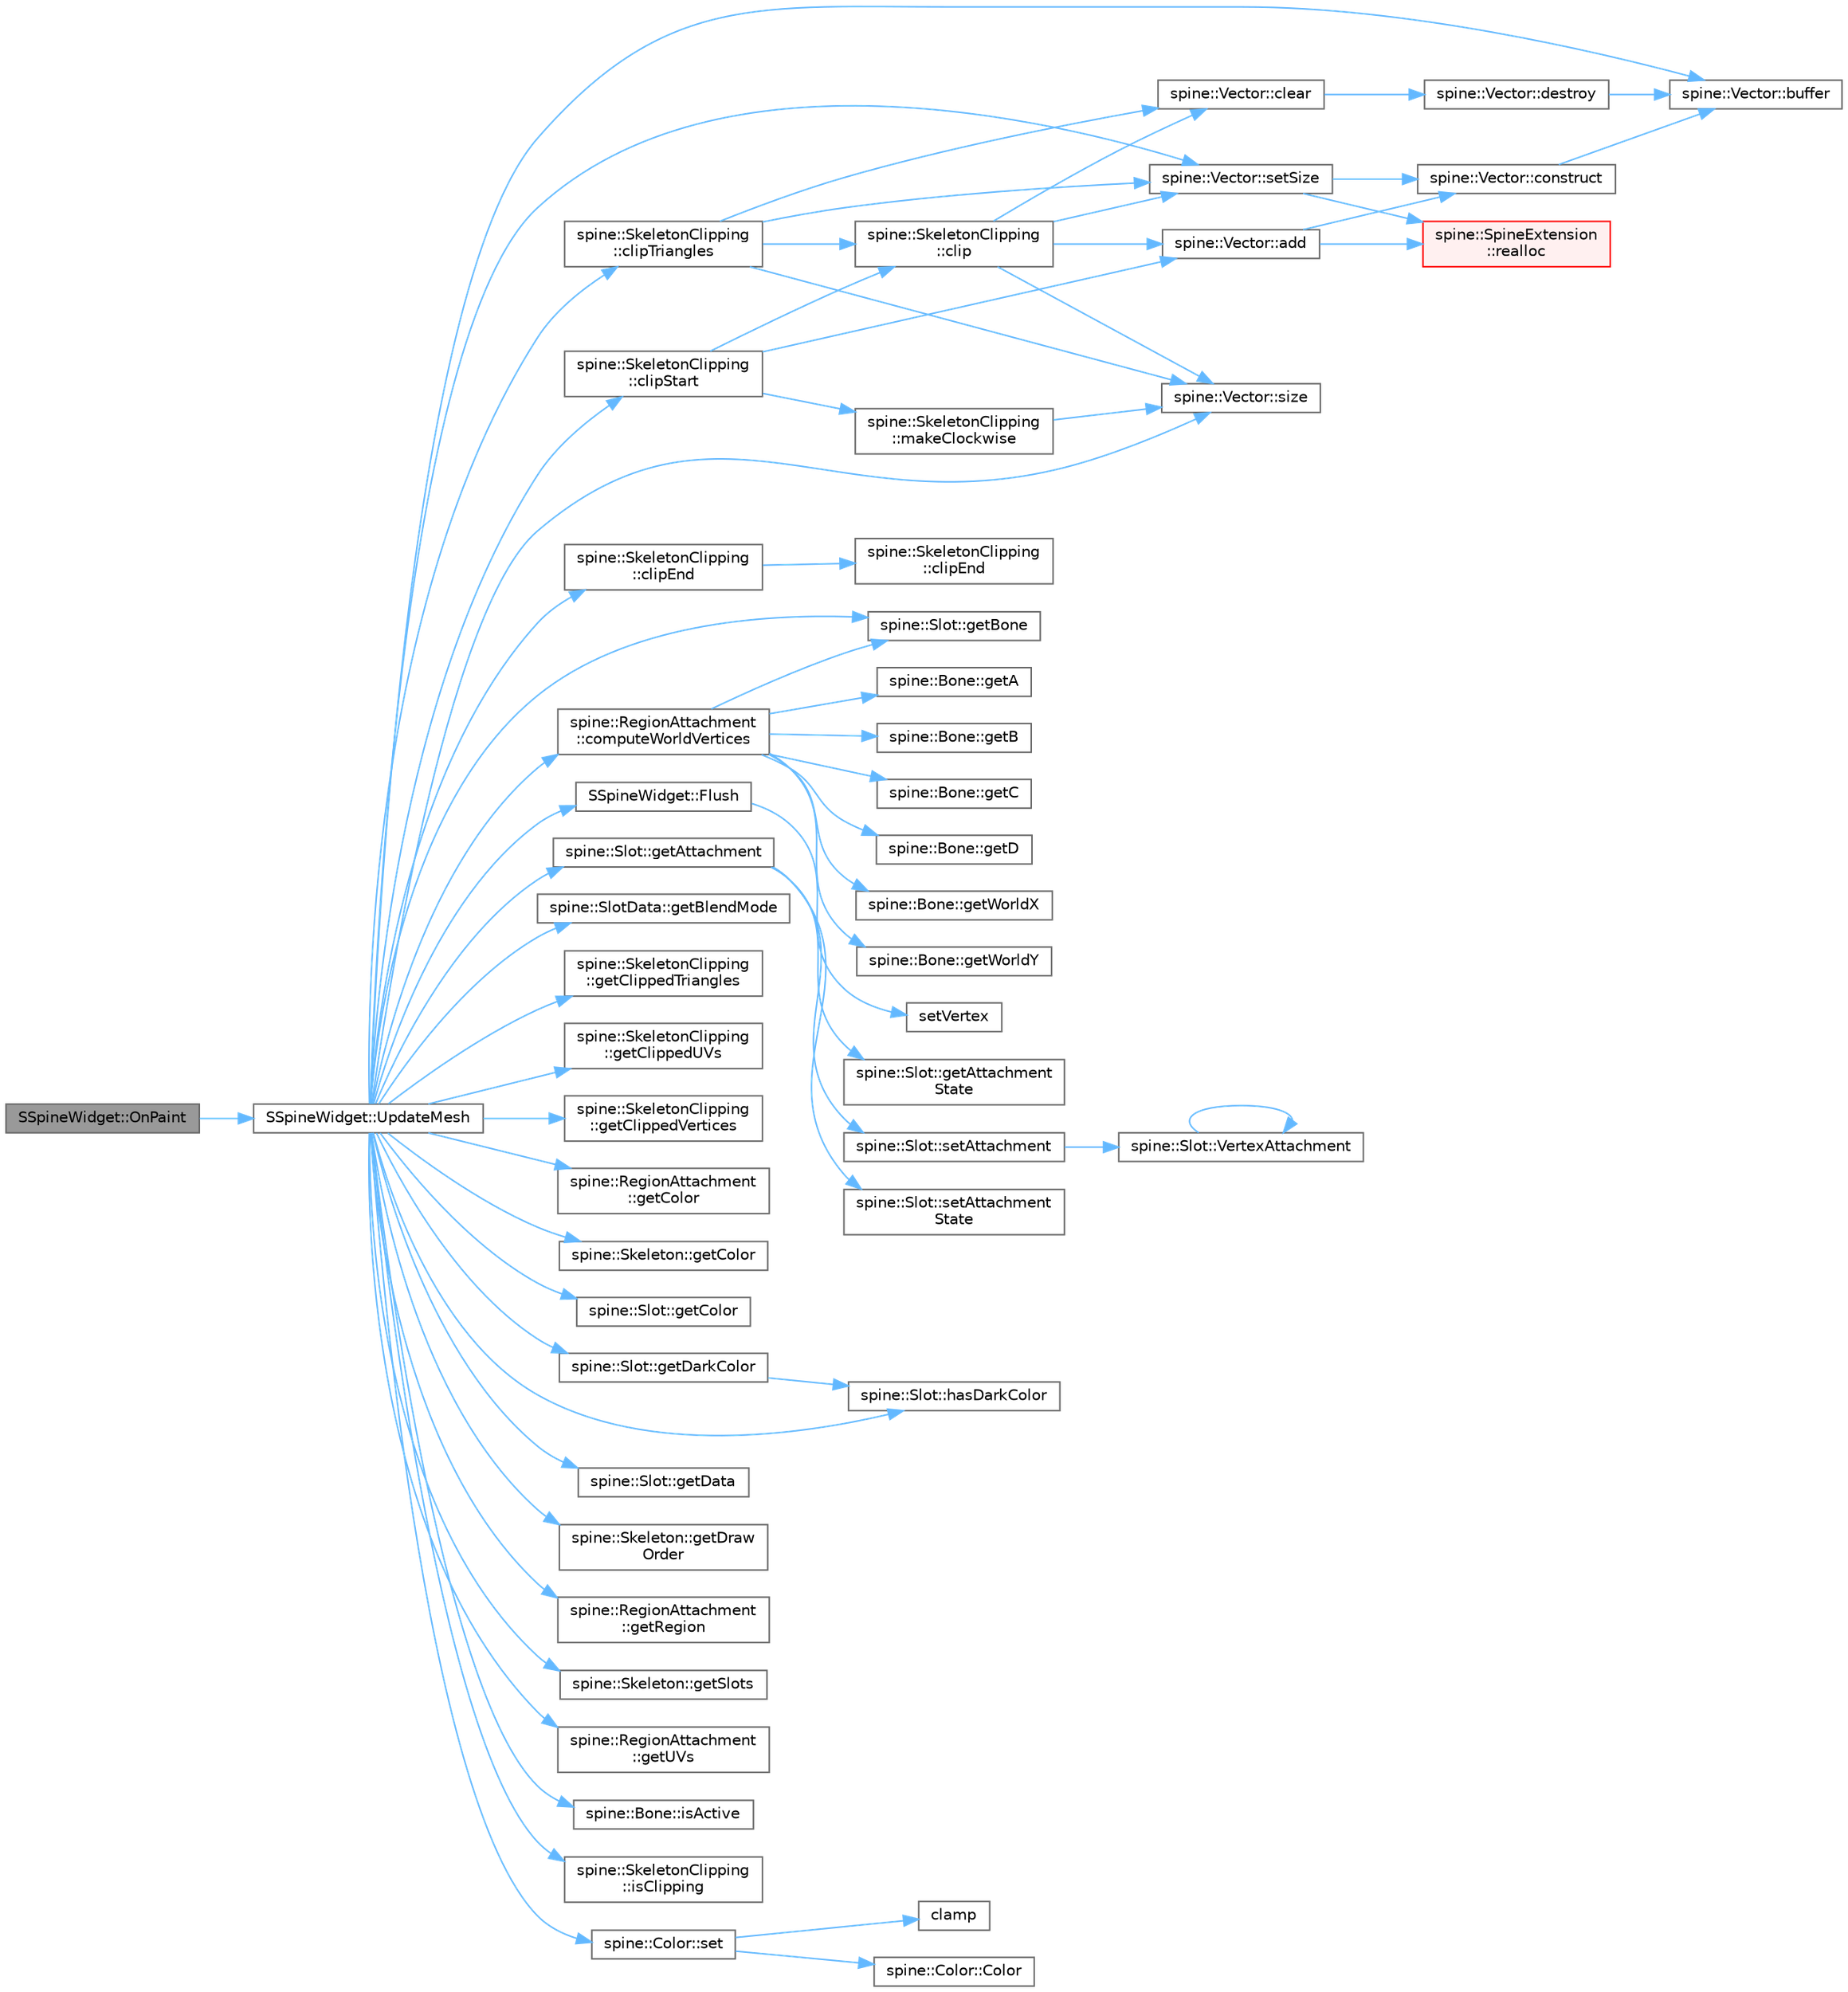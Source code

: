 digraph "SSpineWidget::OnPaint"
{
 // LATEX_PDF_SIZE
  bgcolor="transparent";
  edge [fontname=Helvetica,fontsize=10,labelfontname=Helvetica,labelfontsize=10];
  node [fontname=Helvetica,fontsize=10,shape=box,height=0.2,width=0.4];
  rankdir="LR";
  Node1 [id="Node000001",label="SSpineWidget::OnPaint",height=0.2,width=0.4,color="gray40", fillcolor="grey60", style="filled", fontcolor="black",tooltip=" "];
  Node1 -> Node2 [id="edge65_Node000001_Node000002",color="steelblue1",style="solid",tooltip=" "];
  Node2 [id="Node000002",label="SSpineWidget::UpdateMesh",height=0.2,width=0.4,color="grey40", fillcolor="white", style="filled",URL="$class_s_spine_widget.html#a1a21e6023f294f6748f8df6bf3f1eccb",tooltip=" "];
  Node2 -> Node3 [id="edge66_Node000002_Node000003",color="steelblue1",style="solid",tooltip=" "];
  Node3 [id="Node000003",label="spine::Vector::buffer",height=0.2,width=0.4,color="grey40", fillcolor="white", style="filled",URL="$classspine_1_1_vector.html#a51e5c426b03098af297e10efdaf52e22",tooltip=" "];
  Node2 -> Node4 [id="edge67_Node000002_Node000004",color="steelblue1",style="solid",tooltip=" "];
  Node4 [id="Node000004",label="spine::SkeletonClipping\l::clipEnd",height=0.2,width=0.4,color="grey40", fillcolor="white", style="filled",URL="$classspine_1_1_skeleton_clipping.html#a11fa3dc8501d348f0a23a110e2eed5d5",tooltip=" "];
  Node4 -> Node5 [id="edge68_Node000004_Node000005",color="steelblue1",style="solid",tooltip=" "];
  Node5 [id="Node000005",label="spine::SkeletonClipping\l::clipEnd",height=0.2,width=0.4,color="grey40", fillcolor="white", style="filled",URL="$classspine_1_1_skeleton_clipping.html#a11490e8c4e91771599c732436cd0cdfe",tooltip=" "];
  Node2 -> Node6 [id="edge69_Node000002_Node000006",color="steelblue1",style="solid",tooltip=" "];
  Node6 [id="Node000006",label="spine::SkeletonClipping\l::clipStart",height=0.2,width=0.4,color="grey40", fillcolor="white", style="filled",URL="$classspine_1_1_skeleton_clipping.html#afd2fb8e8b5813758d20b990bb22d3405",tooltip=" "];
  Node6 -> Node7 [id="edge70_Node000006_Node000007",color="steelblue1",style="solid",tooltip=" "];
  Node7 [id="Node000007",label="spine::Vector::add",height=0.2,width=0.4,color="grey40", fillcolor="white", style="filled",URL="$classspine_1_1_vector.html#ae2e7551c569fe19dd9d4528e2eaaf940",tooltip=" "];
  Node7 -> Node8 [id="edge71_Node000007_Node000008",color="steelblue1",style="solid",tooltip=" "];
  Node8 [id="Node000008",label="spine::Vector::construct",height=0.2,width=0.4,color="grey40", fillcolor="white", style="filled",URL="$classspine_1_1_vector.html#abfde582e65af47f6402e4bbdbd8a342c",tooltip=" "];
  Node8 -> Node3 [id="edge72_Node000008_Node000003",color="steelblue1",style="solid",tooltip=" "];
  Node7 -> Node9 [id="edge73_Node000007_Node000009",color="steelblue1",style="solid",tooltip=" "];
  Node9 [id="Node000009",label="spine::SpineExtension\l::realloc",height=0.2,width=0.4,color="red", fillcolor="#FFF0F0", style="filled",URL="$classspine_1_1_spine_extension.html#a7193fd3fa608111c02d744b46281cfed",tooltip=" "];
  Node6 -> Node13 [id="edge74_Node000006_Node000013",color="steelblue1",style="solid",tooltip=" "];
  Node13 [id="Node000013",label="spine::SkeletonClipping\l::clip",height=0.2,width=0.4,color="grey40", fillcolor="white", style="filled",URL="$classspine_1_1_skeleton_clipping.html#a8d1c2ea59855216093e61d80d66e6974",tooltip=" "];
  Node13 -> Node7 [id="edge75_Node000013_Node000007",color="steelblue1",style="solid",tooltip=" "];
  Node13 -> Node14 [id="edge76_Node000013_Node000014",color="steelblue1",style="solid",tooltip=" "];
  Node14 [id="Node000014",label="spine::Vector::clear",height=0.2,width=0.4,color="grey40", fillcolor="white", style="filled",URL="$classspine_1_1_vector.html#a7e0da3564f29ad09f6041612389f7082",tooltip=" "];
  Node14 -> Node15 [id="edge77_Node000014_Node000015",color="steelblue1",style="solid",tooltip=" "];
  Node15 [id="Node000015",label="spine::Vector::destroy",height=0.2,width=0.4,color="grey40", fillcolor="white", style="filled",URL="$classspine_1_1_vector.html#aeda35bcc9bbf107e3120818a0047cca9",tooltip=" "];
  Node15 -> Node3 [id="edge78_Node000015_Node000003",color="steelblue1",style="solid",tooltip=" "];
  Node13 -> Node16 [id="edge79_Node000013_Node000016",color="steelblue1",style="solid",tooltip=" "];
  Node16 [id="Node000016",label="spine::Vector::setSize",height=0.2,width=0.4,color="grey40", fillcolor="white", style="filled",URL="$classspine_1_1_vector.html#afc7cd327140907874b8c8b4a7bca689e",tooltip=" "];
  Node16 -> Node8 [id="edge80_Node000016_Node000008",color="steelblue1",style="solid",tooltip=" "];
  Node16 -> Node9 [id="edge81_Node000016_Node000009",color="steelblue1",style="solid",tooltip=" "];
  Node13 -> Node17 [id="edge82_Node000013_Node000017",color="steelblue1",style="solid",tooltip=" "];
  Node17 [id="Node000017",label="spine::Vector::size",height=0.2,width=0.4,color="grey40", fillcolor="white", style="filled",URL="$classspine_1_1_vector.html#a9a93bc1e4174a3abf92154b3c1017542",tooltip=" "];
  Node6 -> Node18 [id="edge83_Node000006_Node000018",color="steelblue1",style="solid",tooltip=" "];
  Node18 [id="Node000018",label="spine::SkeletonClipping\l::makeClockwise",height=0.2,width=0.4,color="grey40", fillcolor="white", style="filled",URL="$classspine_1_1_skeleton_clipping.html#a8936829949b353cf7c2d09a91c6f12f1",tooltip=" "];
  Node18 -> Node17 [id="edge84_Node000018_Node000017",color="steelblue1",style="solid",tooltip=" "];
  Node2 -> Node19 [id="edge85_Node000002_Node000019",color="steelblue1",style="solid",tooltip=" "];
  Node19 [id="Node000019",label="spine::SkeletonClipping\l::clipTriangles",height=0.2,width=0.4,color="grey40", fillcolor="white", style="filled",URL="$classspine_1_1_skeleton_clipping.html#aec0e19eb248a06c1fd52ed6c1cae18b8",tooltip=" "];
  Node19 -> Node14 [id="edge86_Node000019_Node000014",color="steelblue1",style="solid",tooltip=" "];
  Node19 -> Node13 [id="edge87_Node000019_Node000013",color="steelblue1",style="solid",tooltip=" "];
  Node19 -> Node16 [id="edge88_Node000019_Node000016",color="steelblue1",style="solid",tooltip=" "];
  Node19 -> Node17 [id="edge89_Node000019_Node000017",color="steelblue1",style="solid",tooltip=" "];
  Node2 -> Node20 [id="edge90_Node000002_Node000020",color="steelblue1",style="solid",tooltip=" "];
  Node20 [id="Node000020",label="spine::RegionAttachment\l::computeWorldVertices",height=0.2,width=0.4,color="grey40", fillcolor="white", style="filled",URL="$classspine_1_1_region_attachment.html#aff6093b5fdcab5375c2d8b068231e66e",tooltip=" "];
  Node20 -> Node21 [id="edge91_Node000020_Node000021",color="steelblue1",style="solid",tooltip=" "];
  Node21 [id="Node000021",label="spine::Bone::getA",height=0.2,width=0.4,color="grey40", fillcolor="white", style="filled",URL="$classspine_1_1_bone.html#ad1bf794d4403f999c8f7b9f836df66d6",tooltip=" "];
  Node20 -> Node22 [id="edge92_Node000020_Node000022",color="steelblue1",style="solid",tooltip=" "];
  Node22 [id="Node000022",label="spine::Bone::getB",height=0.2,width=0.4,color="grey40", fillcolor="white", style="filled",URL="$classspine_1_1_bone.html#a058d5c49c47ceede5807b162410a1694",tooltip=" "];
  Node20 -> Node23 [id="edge93_Node000020_Node000023",color="steelblue1",style="solid",tooltip=" "];
  Node23 [id="Node000023",label="spine::Slot::getBone",height=0.2,width=0.4,color="grey40", fillcolor="white", style="filled",URL="$classspine_1_1_slot.html#a70e34507eb281998a242b6466b8465b6",tooltip=" "];
  Node20 -> Node24 [id="edge94_Node000020_Node000024",color="steelblue1",style="solid",tooltip=" "];
  Node24 [id="Node000024",label="spine::Bone::getC",height=0.2,width=0.4,color="grey40", fillcolor="white", style="filled",URL="$classspine_1_1_bone.html#a3d65d6d037c98373ee8f50c8eb8ecb9d",tooltip=" "];
  Node20 -> Node25 [id="edge95_Node000020_Node000025",color="steelblue1",style="solid",tooltip=" "];
  Node25 [id="Node000025",label="spine::Bone::getD",height=0.2,width=0.4,color="grey40", fillcolor="white", style="filled",URL="$classspine_1_1_bone.html#a5966f13d167734f5cceafca71892f5ec",tooltip=" "];
  Node20 -> Node26 [id="edge96_Node000020_Node000026",color="steelblue1",style="solid",tooltip=" "];
  Node26 [id="Node000026",label="spine::Bone::getWorldX",height=0.2,width=0.4,color="grey40", fillcolor="white", style="filled",URL="$classspine_1_1_bone.html#a31d0b696d1599e91547485b299ac0177",tooltip=" "];
  Node20 -> Node27 [id="edge97_Node000020_Node000027",color="steelblue1",style="solid",tooltip=" "];
  Node27 [id="Node000027",label="spine::Bone::getWorldY",height=0.2,width=0.4,color="grey40", fillcolor="white", style="filled",URL="$classspine_1_1_bone.html#a259cfdb2fbd70a5c57a2b59a2bcbc67a",tooltip=" "];
  Node2 -> Node28 [id="edge98_Node000002_Node000028",color="steelblue1",style="solid",tooltip=" "];
  Node28 [id="Node000028",label="SSpineWidget::Flush",height=0.2,width=0.4,color="grey40", fillcolor="white", style="filled",URL="$class_s_spine_widget.html#a6051047f1f48c60216d0f7f173da471c",tooltip=" "];
  Node28 -> Node29 [id="edge99_Node000028_Node000029",color="steelblue1",style="solid",tooltip=" "];
  Node29 [id="Node000029",label="setVertex",height=0.2,width=0.4,color="grey40", fillcolor="white", style="filled",URL="$_s_spine_widget_8cpp.html#ae06b3d0eb750bc7217504dcb4d53fb10",tooltip=" "];
  Node2 -> Node30 [id="edge100_Node000002_Node000030",color="steelblue1",style="solid",tooltip=" "];
  Node30 [id="Node000030",label="spine::Slot::getAttachment",height=0.2,width=0.4,color="grey40", fillcolor="white", style="filled",URL="$classspine_1_1_slot.html#af8f7f6c38794624b4bbcb1031d05b37b",tooltip="May be NULL."];
  Node30 -> Node31 [id="edge101_Node000030_Node000031",color="steelblue1",style="solid",tooltip=" "];
  Node31 [id="Node000031",label="spine::Slot::getAttachment\lState",height=0.2,width=0.4,color="grey40", fillcolor="white", style="filled",URL="$classspine_1_1_slot.html#af63d2293b5f0c9769d3589a7736c55a6",tooltip=" "];
  Node30 -> Node32 [id="edge102_Node000030_Node000032",color="steelblue1",style="solid",tooltip=" "];
  Node32 [id="Node000032",label="spine::Slot::setAttachment",height=0.2,width=0.4,color="grey40", fillcolor="white", style="filled",URL="$classspine_1_1_slot.html#ad9359f3f2289ed3c013215c40b180c58",tooltip=" "];
  Node32 -> Node33 [id="edge103_Node000032_Node000033",color="steelblue1",style="solid",tooltip=" "];
  Node33 [id="Node000033",label="spine::Slot::VertexAttachment",height=0.2,width=0.4,color="grey40", fillcolor="white", style="filled",URL="$classspine_1_1_slot.html#a4eec6d564571199bb94093daf4fa675c",tooltip=" "];
  Node33 -> Node33 [id="edge104_Node000033_Node000033",color="steelblue1",style="solid",tooltip=" "];
  Node30 -> Node34 [id="edge105_Node000030_Node000034",color="steelblue1",style="solid",tooltip=" "];
  Node34 [id="Node000034",label="spine::Slot::setAttachment\lState",height=0.2,width=0.4,color="grey40", fillcolor="white", style="filled",URL="$classspine_1_1_slot.html#ab108772a947f2283bdd50c493beeeb39",tooltip=" "];
  Node2 -> Node35 [id="edge106_Node000002_Node000035",color="steelblue1",style="solid",tooltip=" "];
  Node35 [id="Node000035",label="spine::SlotData::getBlendMode",height=0.2,width=0.4,color="grey40", fillcolor="white", style="filled",URL="$classspine_1_1_slot_data.html#a96a454bc91254bf20ed36b648e8ce160",tooltip=" "];
  Node2 -> Node23 [id="edge107_Node000002_Node000023",color="steelblue1",style="solid",tooltip=" "];
  Node2 -> Node36 [id="edge108_Node000002_Node000036",color="steelblue1",style="solid",tooltip=" "];
  Node36 [id="Node000036",label="spine::SkeletonClipping\l::getClippedTriangles",height=0.2,width=0.4,color="grey40", fillcolor="white", style="filled",URL="$classspine_1_1_skeleton_clipping.html#a713688d9ded7850fa6487d75a1038404",tooltip=" "];
  Node2 -> Node37 [id="edge109_Node000002_Node000037",color="steelblue1",style="solid",tooltip=" "];
  Node37 [id="Node000037",label="spine::SkeletonClipping\l::getClippedUVs",height=0.2,width=0.4,color="grey40", fillcolor="white", style="filled",URL="$classspine_1_1_skeleton_clipping.html#ac151eb59e858514b828ee69c1febf26c",tooltip=" "];
  Node2 -> Node38 [id="edge110_Node000002_Node000038",color="steelblue1",style="solid",tooltip=" "];
  Node38 [id="Node000038",label="spine::SkeletonClipping\l::getClippedVertices",height=0.2,width=0.4,color="grey40", fillcolor="white", style="filled",URL="$classspine_1_1_skeleton_clipping.html#a0bc2b65d00f7030395880b85cafebbcf",tooltip=" "];
  Node2 -> Node39 [id="edge111_Node000002_Node000039",color="steelblue1",style="solid",tooltip=" "];
  Node39 [id="Node000039",label="spine::RegionAttachment\l::getColor",height=0.2,width=0.4,color="grey40", fillcolor="white", style="filled",URL="$classspine_1_1_region_attachment.html#ab7f22bbc560f9c046b8076ff970a38c5",tooltip=" "];
  Node2 -> Node40 [id="edge112_Node000002_Node000040",color="steelblue1",style="solid",tooltip=" "];
  Node40 [id="Node000040",label="spine::Skeleton::getColor",height=0.2,width=0.4,color="grey40", fillcolor="white", style="filled",URL="$classspine_1_1_skeleton.html#a42298ba3dc6f3ea0e4c6fb72a12c3b14",tooltip=" "];
  Node2 -> Node41 [id="edge113_Node000002_Node000041",color="steelblue1",style="solid",tooltip=" "];
  Node41 [id="Node000041",label="spine::Slot::getColor",height=0.2,width=0.4,color="grey40", fillcolor="white", style="filled",URL="$classspine_1_1_slot.html#a46318ae842c4846d16ae33d16b1916dc",tooltip=" "];
  Node2 -> Node42 [id="edge114_Node000002_Node000042",color="steelblue1",style="solid",tooltip=" "];
  Node42 [id="Node000042",label="spine::Slot::getDarkColor",height=0.2,width=0.4,color="grey40", fillcolor="white", style="filled",URL="$classspine_1_1_slot.html#aa42c52420f332b1027b37016b13d3457",tooltip=" "];
  Node42 -> Node43 [id="edge115_Node000042_Node000043",color="steelblue1",style="solid",tooltip=" "];
  Node43 [id="Node000043",label="spine::Slot::hasDarkColor",height=0.2,width=0.4,color="grey40", fillcolor="white", style="filled",URL="$classspine_1_1_slot.html#aaf24b2b20880efd58f1154860e0d8050",tooltip=" "];
  Node2 -> Node44 [id="edge116_Node000002_Node000044",color="steelblue1",style="solid",tooltip=" "];
  Node44 [id="Node000044",label="spine::Slot::getData",height=0.2,width=0.4,color="grey40", fillcolor="white", style="filled",URL="$classspine_1_1_slot.html#aa40b9c57e081fa331da138ce469ec8a4",tooltip=" "];
  Node2 -> Node45 [id="edge117_Node000002_Node000045",color="steelblue1",style="solid",tooltip=" "];
  Node45 [id="Node000045",label="spine::Skeleton::getDraw\lOrder",height=0.2,width=0.4,color="grey40", fillcolor="white", style="filled",URL="$classspine_1_1_skeleton.html#a9ce627020ae1e900d1215945995c0f15",tooltip=" "];
  Node2 -> Node46 [id="edge118_Node000002_Node000046",color="steelblue1",style="solid",tooltip=" "];
  Node46 [id="Node000046",label="spine::RegionAttachment\l::getRegion",height=0.2,width=0.4,color="grey40", fillcolor="white", style="filled",URL="$classspine_1_1_region_attachment.html#adf3addb5aec6daa0d88e3bb9ed3c5305",tooltip=" "];
  Node2 -> Node47 [id="edge119_Node000002_Node000047",color="steelblue1",style="solid",tooltip=" "];
  Node47 [id="Node000047",label="spine::Skeleton::getSlots",height=0.2,width=0.4,color="grey40", fillcolor="white", style="filled",URL="$classspine_1_1_skeleton.html#aae1521cf1b8f9f8d4d543e2f8eddf00f",tooltip=" "];
  Node2 -> Node48 [id="edge120_Node000002_Node000048",color="steelblue1",style="solid",tooltip=" "];
  Node48 [id="Node000048",label="spine::RegionAttachment\l::getUVs",height=0.2,width=0.4,color="grey40", fillcolor="white", style="filled",URL="$classspine_1_1_region_attachment.html#a52c9dad057bd37dd9b82fa3670d41a91",tooltip=" "];
  Node2 -> Node43 [id="edge121_Node000002_Node000043",color="steelblue1",style="solid",tooltip=" "];
  Node2 -> Node49 [id="edge122_Node000002_Node000049",color="steelblue1",style="solid",tooltip=" "];
  Node49 [id="Node000049",label="spine::Bone::isActive",height=0.2,width=0.4,color="grey40", fillcolor="white", style="filled",URL="$classspine_1_1_bone.html#ada704b83037234cd547446faadf8b92b",tooltip=" "];
  Node2 -> Node50 [id="edge123_Node000002_Node000050",color="steelblue1",style="solid",tooltip=" "];
  Node50 [id="Node000050",label="spine::SkeletonClipping\l::isClipping",height=0.2,width=0.4,color="grey40", fillcolor="white", style="filled",URL="$classspine_1_1_skeleton_clipping.html#a4705b15b310c59b5bad90c8f5ff54e9f",tooltip=" "];
  Node2 -> Node51 [id="edge124_Node000002_Node000051",color="steelblue1",style="solid",tooltip=" "];
  Node51 [id="Node000051",label="spine::Color::set",height=0.2,width=0.4,color="grey40", fillcolor="white", style="filled",URL="$classspine_1_1_color.html#ab6f958efe5b82e1edbeac3b39997a6bc",tooltip=" "];
  Node51 -> Node52 [id="edge125_Node000051_Node000052",color="steelblue1",style="solid",tooltip=" "];
  Node52 [id="Node000052",label="clamp",height=0.2,width=0.4,color="grey40", fillcolor="white", style="filled",URL="$runtime_2utility_2utility_8h.html#a91208790b39e8805560d91db557c2f9c",tooltip=" "];
  Node51 -> Node53 [id="edge126_Node000051_Node000053",color="steelblue1",style="solid",tooltip=" "];
  Node53 [id="Node000053",label="spine::Color::Color",height=0.2,width=0.4,color="grey40", fillcolor="white", style="filled",URL="$classspine_1_1_color.html#a33ff85b20fd33062af33a6e1c4dc7d53",tooltip=" "];
  Node2 -> Node16 [id="edge127_Node000002_Node000016",color="steelblue1",style="solid",tooltip=" "];
  Node2 -> Node17 [id="edge128_Node000002_Node000017",color="steelblue1",style="solid",tooltip=" "];
}
